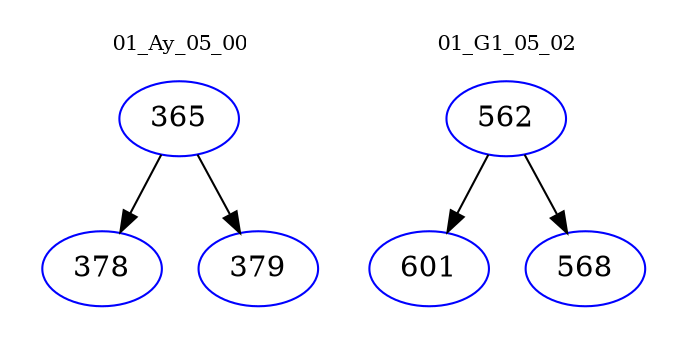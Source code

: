 digraph{
subgraph cluster_0 {
color = white
label = "01_Ay_05_00";
fontsize=10;
T0_365 [label="365", color="blue"]
T0_365 -> T0_378 [color="black"]
T0_378 [label="378", color="blue"]
T0_365 -> T0_379 [color="black"]
T0_379 [label="379", color="blue"]
}
subgraph cluster_1 {
color = white
label = "01_G1_05_02";
fontsize=10;
T1_562 [label="562", color="blue"]
T1_562 -> T1_601 [color="black"]
T1_601 [label="601", color="blue"]
T1_562 -> T1_568 [color="black"]
T1_568 [label="568", color="blue"]
}
}
